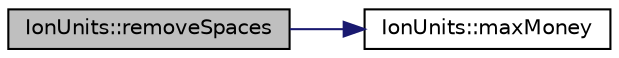 digraph "IonUnits::removeSpaces"
{
  edge [fontname="Helvetica",fontsize="10",labelfontname="Helvetica",labelfontsize="10"];
  node [fontname="Helvetica",fontsize="10",shape=record];
  rankdir="LR";
  Node363 [label="IonUnits::removeSpaces",height=0.2,width=0.4,color="black", fillcolor="grey75", style="filled", fontcolor="black"];
  Node363 -> Node364 [color="midnightblue",fontsize="10",style="solid",fontname="Helvetica"];
  Node364 [label="IonUnits::maxMoney",height=0.2,width=0.4,color="black", fillcolor="white", style="filled",URL="$d7/dab/class_ion_units.html#ad263cf356fe762bfe92eb11f2306c36a",tooltip="Return maximum number of base units (Satoshis) "];
}
